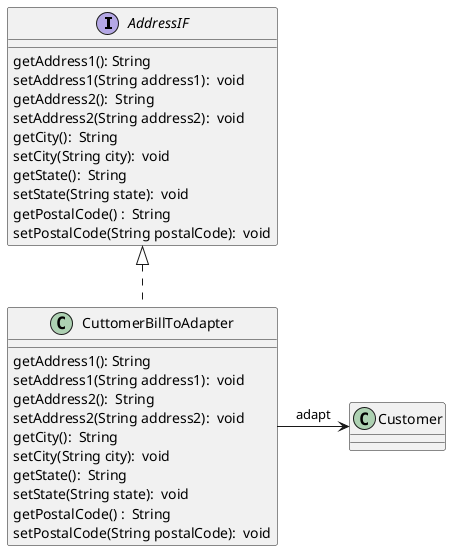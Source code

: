 
@startuml Diagramme de classe
interface AddressIF {
   
     getAddress1(): String
     setAddress1(String address1):  void
     getAddress2():  String
     setAddress2(String address2):  void
     getCity():  String
     setCity(String city):  void
     getState():  String
     setState(String state):  void
     getPostalCode() :  String
     setPostalCode(String postalCode):  void
}
class Customer
Class CuttomerBillToAdapter implements AddressIF {
  getAddress1(): String
     setAddress1(String address1):  void
     getAddress2():  String
     setAddress2(String address2):  void
     getCity():  String
     setCity(String city):  void
     getState():  String
     setState(String state):  void
     getPostalCode() :  String
     setPostalCode(String postalCode):  void
}
CuttomerBillToAdapter -> Customer: adapt

@enduml